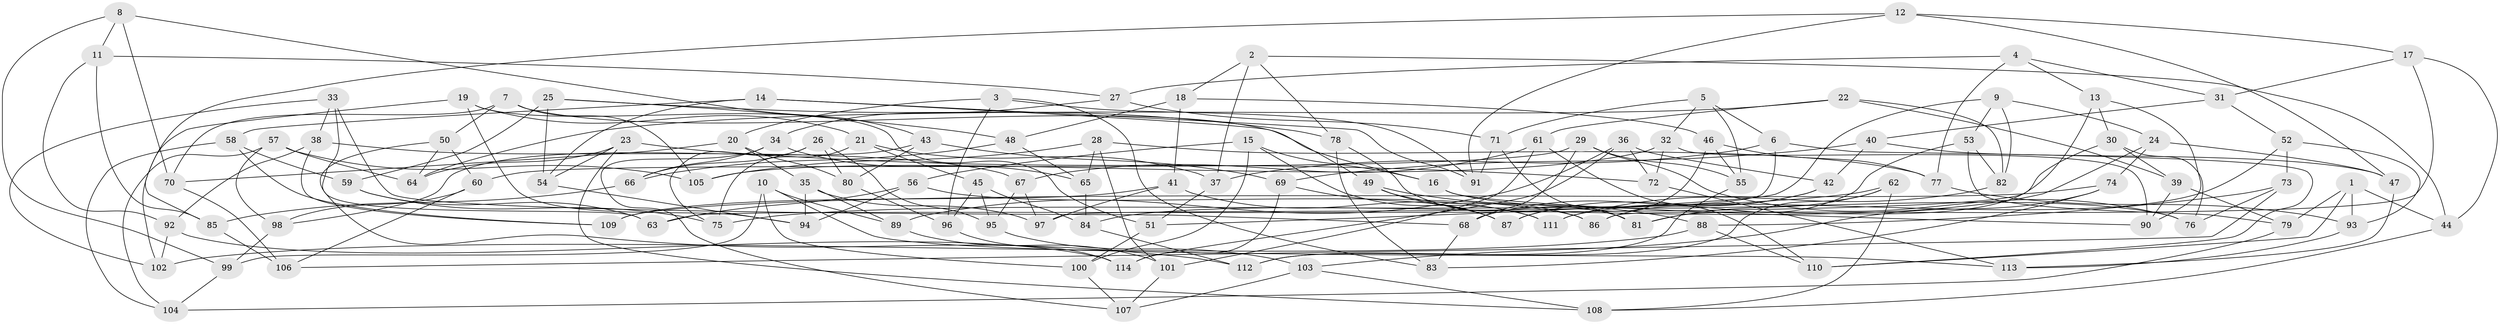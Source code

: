 // coarse degree distribution, {10: 0.04411764705882353, 4: 0.6764705882352942, 7: 0.10294117647058823, 3: 0.029411764705882353, 8: 0.014705882352941176, 9: 0.04411764705882353, 5: 0.08823529411764706}
// Generated by graph-tools (version 1.1) at 2025/02/03/04/25 22:02:54]
// undirected, 114 vertices, 228 edges
graph export_dot {
graph [start="1"]
  node [color=gray90,style=filled];
  1;
  2;
  3;
  4;
  5;
  6;
  7;
  8;
  9;
  10;
  11;
  12;
  13;
  14;
  15;
  16;
  17;
  18;
  19;
  20;
  21;
  22;
  23;
  24;
  25;
  26;
  27;
  28;
  29;
  30;
  31;
  32;
  33;
  34;
  35;
  36;
  37;
  38;
  39;
  40;
  41;
  42;
  43;
  44;
  45;
  46;
  47;
  48;
  49;
  50;
  51;
  52;
  53;
  54;
  55;
  56;
  57;
  58;
  59;
  60;
  61;
  62;
  63;
  64;
  65;
  66;
  67;
  68;
  69;
  70;
  71;
  72;
  73;
  74;
  75;
  76;
  77;
  78;
  79;
  80;
  81;
  82;
  83;
  84;
  85;
  86;
  87;
  88;
  89;
  90;
  91;
  92;
  93;
  94;
  95;
  96;
  97;
  98;
  99;
  100;
  101;
  102;
  103;
  104;
  105;
  106;
  107;
  108;
  109;
  110;
  111;
  112;
  113;
  114;
  1 -- 79;
  1 -- 93;
  1 -- 44;
  1 -- 110;
  2 -- 44;
  2 -- 78;
  2 -- 37;
  2 -- 18;
  3 -- 20;
  3 -- 83;
  3 -- 91;
  3 -- 96;
  4 -- 27;
  4 -- 31;
  4 -- 13;
  4 -- 77;
  5 -- 6;
  5 -- 32;
  5 -- 55;
  5 -- 71;
  6 -- 97;
  6 -- 37;
  6 -- 110;
  7 -- 105;
  7 -- 16;
  7 -- 50;
  7 -- 70;
  8 -- 70;
  8 -- 99;
  8 -- 11;
  8 -- 43;
  9 -- 82;
  9 -- 24;
  9 -- 53;
  9 -- 51;
  10 -- 100;
  10 -- 89;
  10 -- 99;
  10 -- 113;
  11 -- 92;
  11 -- 27;
  11 -- 85;
  12 -- 17;
  12 -- 85;
  12 -- 91;
  12 -- 47;
  13 -- 30;
  13 -- 81;
  13 -- 90;
  14 -- 49;
  14 -- 91;
  14 -- 58;
  14 -- 54;
  15 -- 100;
  15 -- 16;
  15 -- 111;
  15 -- 56;
  16 -- 90;
  16 -- 76;
  17 -- 86;
  17 -- 31;
  17 -- 44;
  18 -- 48;
  18 -- 41;
  18 -- 46;
  19 -- 21;
  19 -- 94;
  19 -- 102;
  19 -- 51;
  20 -- 70;
  20 -- 35;
  20 -- 80;
  21 -- 37;
  21 -- 45;
  21 -- 75;
  22 -- 64;
  22 -- 82;
  22 -- 61;
  22 -- 39;
  23 -- 108;
  23 -- 54;
  23 -- 72;
  23 -- 64;
  24 -- 84;
  24 -- 74;
  24 -- 47;
  25 -- 78;
  25 -- 54;
  25 -- 48;
  25 -- 59;
  26 -- 80;
  26 -- 95;
  26 -- 75;
  26 -- 66;
  27 -- 34;
  27 -- 71;
  28 -- 105;
  28 -- 101;
  28 -- 77;
  28 -- 65;
  29 -- 55;
  29 -- 68;
  29 -- 60;
  29 -- 76;
  30 -- 76;
  30 -- 39;
  30 -- 63;
  31 -- 40;
  31 -- 52;
  32 -- 72;
  32 -- 105;
  32 -- 90;
  33 -- 63;
  33 -- 102;
  33 -- 38;
  33 -- 68;
  34 -- 66;
  34 -- 65;
  34 -- 107;
  35 -- 89;
  35 -- 97;
  35 -- 94;
  36 -- 114;
  36 -- 72;
  36 -- 42;
  36 -- 89;
  37 -- 51;
  38 -- 109;
  38 -- 67;
  38 -- 92;
  39 -- 90;
  39 -- 79;
  40 -- 69;
  40 -- 47;
  40 -- 42;
  41 -- 109;
  41 -- 97;
  41 -- 111;
  42 -- 68;
  42 -- 87;
  43 -- 80;
  43 -- 98;
  43 -- 69;
  44 -- 108;
  45 -- 96;
  45 -- 95;
  45 -- 84;
  46 -- 77;
  46 -- 87;
  46 -- 55;
  47 -- 113;
  48 -- 66;
  48 -- 65;
  49 -- 86;
  49 -- 87;
  49 -- 88;
  50 -- 112;
  50 -- 60;
  50 -- 64;
  51 -- 100;
  52 -- 73;
  52 -- 111;
  52 -- 93;
  53 -- 82;
  53 -- 79;
  53 -- 86;
  54 -- 94;
  55 -- 112;
  56 -- 63;
  56 -- 86;
  56 -- 94;
  57 -- 105;
  57 -- 98;
  57 -- 104;
  57 -- 64;
  58 -- 104;
  58 -- 109;
  58 -- 59;
  59 -- 63;
  59 -- 75;
  60 -- 98;
  60 -- 106;
  61 -- 101;
  61 -- 110;
  61 -- 67;
  62 -- 108;
  62 -- 112;
  62 -- 75;
  62 -- 81;
  65 -- 84;
  66 -- 85;
  67 -- 97;
  67 -- 95;
  68 -- 83;
  69 -- 87;
  69 -- 114;
  70 -- 106;
  71 -- 91;
  71 -- 81;
  72 -- 113;
  73 -- 76;
  73 -- 88;
  73 -- 106;
  74 -- 103;
  74 -- 109;
  74 -- 83;
  77 -- 93;
  78 -- 83;
  78 -- 81;
  79 -- 104;
  80 -- 96;
  82 -- 111;
  84 -- 112;
  85 -- 106;
  88 -- 102;
  88 -- 110;
  89 -- 101;
  92 -- 102;
  92 -- 114;
  93 -- 113;
  95 -- 103;
  96 -- 114;
  98 -- 99;
  99 -- 104;
  100 -- 107;
  101 -- 107;
  103 -- 107;
  103 -- 108;
}
